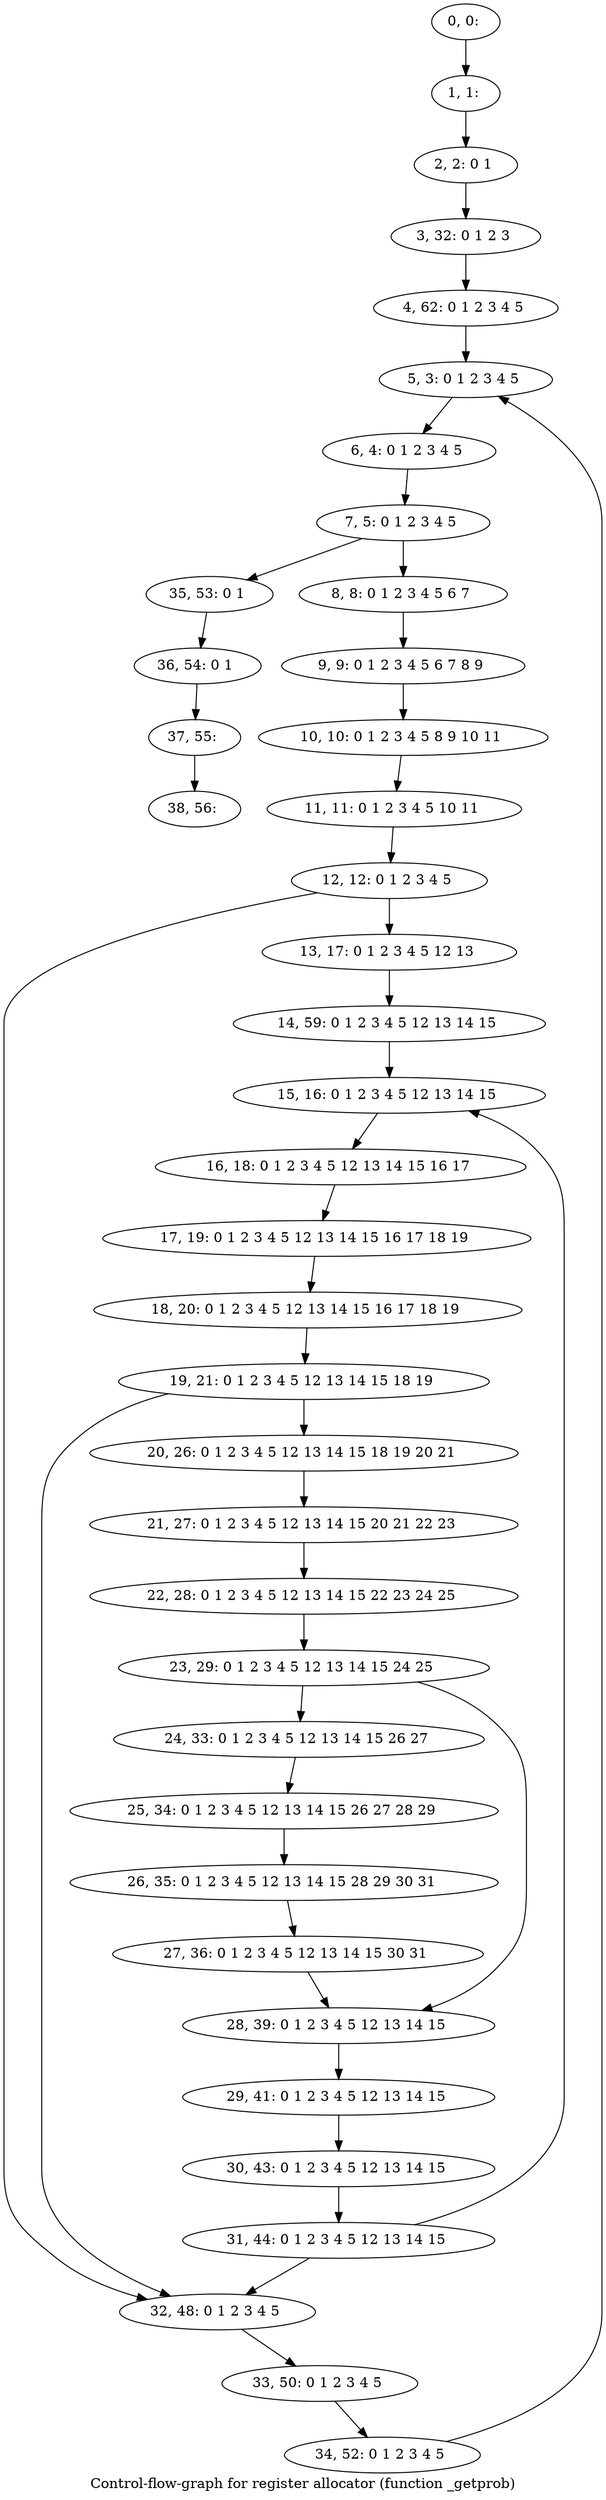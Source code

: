 digraph G {
graph [label="Control-flow-graph for register allocator (function _getprob)"]
0[label="0, 0: "];
1[label="1, 1: "];
2[label="2, 2: 0 1 "];
3[label="3, 32: 0 1 2 3 "];
4[label="4, 62: 0 1 2 3 4 5 "];
5[label="5, 3: 0 1 2 3 4 5 "];
6[label="6, 4: 0 1 2 3 4 5 "];
7[label="7, 5: 0 1 2 3 4 5 "];
8[label="8, 8: 0 1 2 3 4 5 6 7 "];
9[label="9, 9: 0 1 2 3 4 5 6 7 8 9 "];
10[label="10, 10: 0 1 2 3 4 5 8 9 10 11 "];
11[label="11, 11: 0 1 2 3 4 5 10 11 "];
12[label="12, 12: 0 1 2 3 4 5 "];
13[label="13, 17: 0 1 2 3 4 5 12 13 "];
14[label="14, 59: 0 1 2 3 4 5 12 13 14 15 "];
15[label="15, 16: 0 1 2 3 4 5 12 13 14 15 "];
16[label="16, 18: 0 1 2 3 4 5 12 13 14 15 16 17 "];
17[label="17, 19: 0 1 2 3 4 5 12 13 14 15 16 17 18 19 "];
18[label="18, 20: 0 1 2 3 4 5 12 13 14 15 16 17 18 19 "];
19[label="19, 21: 0 1 2 3 4 5 12 13 14 15 18 19 "];
20[label="20, 26: 0 1 2 3 4 5 12 13 14 15 18 19 20 21 "];
21[label="21, 27: 0 1 2 3 4 5 12 13 14 15 20 21 22 23 "];
22[label="22, 28: 0 1 2 3 4 5 12 13 14 15 22 23 24 25 "];
23[label="23, 29: 0 1 2 3 4 5 12 13 14 15 24 25 "];
24[label="24, 33: 0 1 2 3 4 5 12 13 14 15 26 27 "];
25[label="25, 34: 0 1 2 3 4 5 12 13 14 15 26 27 28 29 "];
26[label="26, 35: 0 1 2 3 4 5 12 13 14 15 28 29 30 31 "];
27[label="27, 36: 0 1 2 3 4 5 12 13 14 15 30 31 "];
28[label="28, 39: 0 1 2 3 4 5 12 13 14 15 "];
29[label="29, 41: 0 1 2 3 4 5 12 13 14 15 "];
30[label="30, 43: 0 1 2 3 4 5 12 13 14 15 "];
31[label="31, 44: 0 1 2 3 4 5 12 13 14 15 "];
32[label="32, 48: 0 1 2 3 4 5 "];
33[label="33, 50: 0 1 2 3 4 5 "];
34[label="34, 52: 0 1 2 3 4 5 "];
35[label="35, 53: 0 1 "];
36[label="36, 54: 0 1 "];
37[label="37, 55: "];
38[label="38, 56: "];
0->1 ;
1->2 ;
2->3 ;
3->4 ;
4->5 ;
5->6 ;
6->7 ;
7->8 ;
7->35 ;
8->9 ;
9->10 ;
10->11 ;
11->12 ;
12->13 ;
12->32 ;
13->14 ;
14->15 ;
15->16 ;
16->17 ;
17->18 ;
18->19 ;
19->20 ;
19->32 ;
20->21 ;
21->22 ;
22->23 ;
23->24 ;
23->28 ;
24->25 ;
25->26 ;
26->27 ;
27->28 ;
28->29 ;
29->30 ;
30->31 ;
31->32 ;
31->15 ;
32->33 ;
33->34 ;
34->5 ;
35->36 ;
36->37 ;
37->38 ;
}
